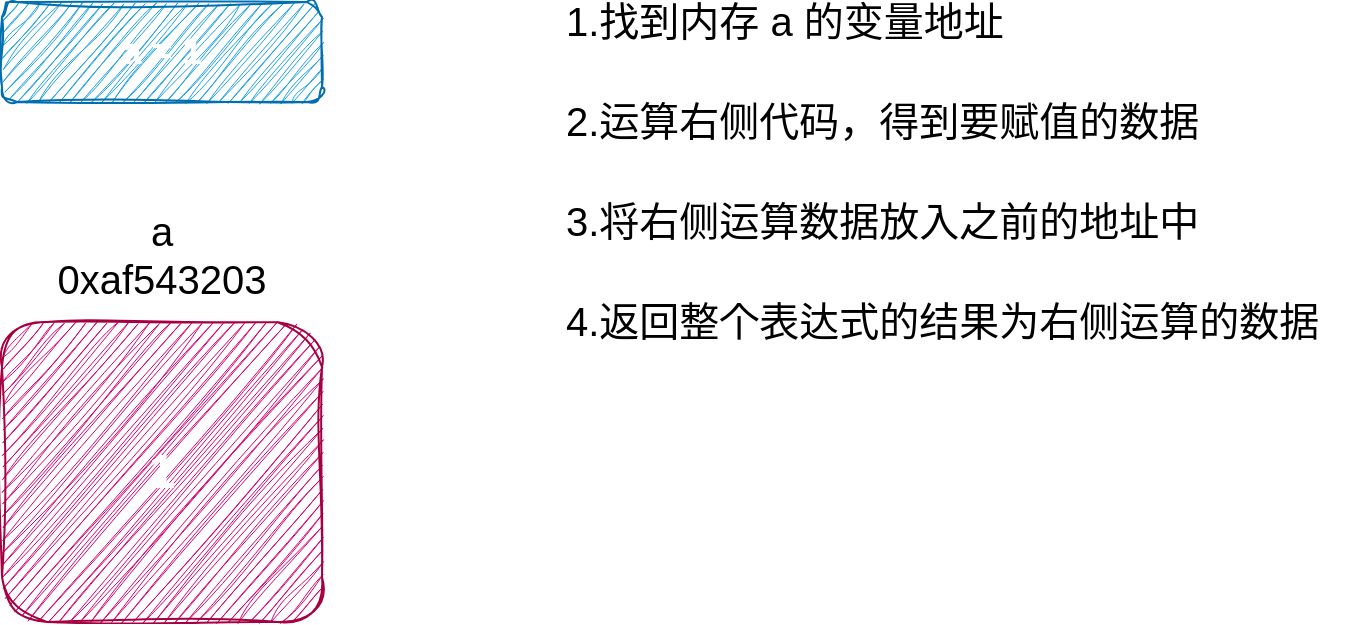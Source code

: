 <mxfile>
    <diagram id="jP-gJrSdhzTVGB5E2TeH" name="第 1 页">
        <mxGraphModel dx="870" dy="511" grid="1" gridSize="10" guides="1" tooltips="1" connect="1" arrows="0" fold="1" page="1" pageScale="1" pageWidth="1920" pageHeight="1200" background="none" math="0" shadow="0">
            <root>
                <mxCell id="0"/>
                <mxCell id="1" parent="0"/>
                <mxCell id="3" value="&lt;h2&gt;a = 1&lt;/h2&gt;" style="rounded=1;whiteSpace=wrap;html=1;fillColor=#1ba1e2;fontColor=#ffffff;strokeColor=#006EAF;sketch=1;curveFitting=1;jiggle=2;" parent="1" vertex="1">
                    <mxGeometry x="40" y="40" width="160" height="50" as="geometry"/>
                </mxCell>
                <mxCell id="38" value="&lt;h1&gt;1&lt;/h1&gt;" style="rounded=1;whiteSpace=wrap;html=1;fillColor=#d80073;fontColor=#ffffff;strokeColor=#A50040;sketch=1;curveFitting=1;jiggle=2;" vertex="1" parent="1">
                    <mxGeometry x="40" y="200" width="160" height="150" as="geometry"/>
                </mxCell>
                <mxCell id="39" value="&lt;font face=&quot;Helvetica&quot;&gt;a&lt;/font&gt;" style="text;html=1;strokeColor=none;fillColor=none;align=center;verticalAlign=middle;whiteSpace=wrap;rounded=0;sketch=1;hachureGap=4;jiggle=2;curveFitting=1;fontFamily=Architects Daughter;fontSource=https%3A%2F%2Ffonts.googleapis.com%2Fcss%3Ffamily%3DArchitects%2BDaughter;fontSize=20;" vertex="1" parent="1">
                    <mxGeometry x="90" y="140" width="60" height="30" as="geometry"/>
                </mxCell>
                <mxCell id="40" value="&lt;font face=&quot;Helvetica&quot;&gt;0xaf543203&lt;/font&gt;" style="text;html=1;strokeColor=none;fillColor=none;align=center;verticalAlign=middle;whiteSpace=wrap;rounded=0;sketch=1;hachureGap=4;jiggle=2;curveFitting=1;fontFamily=Architects Daughter;fontSource=https%3A%2F%2Ffonts.googleapis.com%2Fcss%3Ffamily%3DArchitects%2BDaughter;fontSize=20;" vertex="1" parent="1">
                    <mxGeometry x="90" y="164" width="60" height="30" as="geometry"/>
                </mxCell>
                <mxCell id="41" value="&lt;font face=&quot;Helvetica&quot;&gt;1.找到内存 a 的变量地址&lt;br&gt;&lt;br&gt;2.运算右侧代码，得到要赋值的数据&lt;br&gt;&lt;br&gt;3.将右侧运算数据放入之前的地址中&lt;br&gt;&lt;br&gt;4.返回整个表达式的结果为右侧运算的数据&lt;br&gt;&lt;/font&gt;" style="text;html=1;strokeColor=none;fillColor=none;align=left;verticalAlign=middle;whiteSpace=wrap;rounded=0;sketch=1;hachureGap=4;jiggle=2;curveFitting=1;fontFamily=Architects Daughter;fontSource=https%3A%2F%2Ffonts.googleapis.com%2Fcss%3Ffamily%3DArchitects%2BDaughter;fontSize=20;" vertex="1" parent="1">
                    <mxGeometry x="320" y="50" width="400" height="150" as="geometry"/>
                </mxCell>
            </root>
        </mxGraphModel>
    </diagram>
</mxfile>